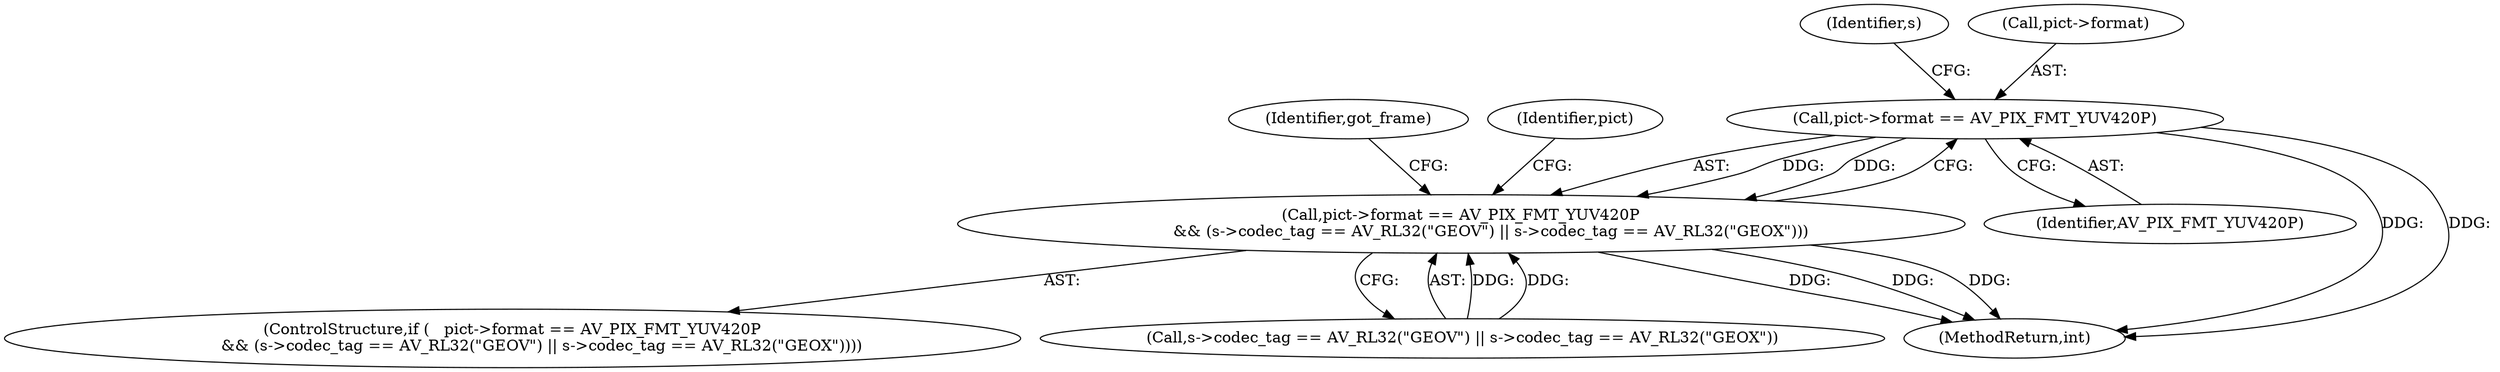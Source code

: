 digraph "0_FFmpeg_bd27a9364ca274ca97f1df6d984e88a0700fb235_0@pointer" {
"1001343" [label="(Call,pict->format == AV_PIX_FMT_YUV420P)"];
"1001342" [label="(Call,pict->format == AV_PIX_FMT_YUV420P\n            && (s->codec_tag == AV_RL32(\"GEOV\") || s->codec_tag == AV_RL32(\"GEOX\")))"];
"1001455" [label="(Identifier,got_frame)"];
"1001341" [label="(ControlStructure,if (   pict->format == AV_PIX_FMT_YUV420P\n            && (s->codec_tag == AV_RL32(\"GEOV\") || s->codec_tag == AV_RL32(\"GEOX\"))))"];
"1001343" [label="(Call,pict->format == AV_PIX_FMT_YUV420P)"];
"1001351" [label="(Identifier,s)"];
"1001342" [label="(Call,pict->format == AV_PIX_FMT_YUV420P\n            && (s->codec_tag == AV_RL32(\"GEOV\") || s->codec_tag == AV_RL32(\"GEOX\")))"];
"1001348" [label="(Call,s->codec_tag == AV_RL32(\"GEOV\") || s->codec_tag == AV_RL32(\"GEOX\"))"];
"1001344" [label="(Call,pict->format)"];
"1001366" [label="(Identifier,pict)"];
"1001347" [label="(Identifier,AV_PIX_FMT_YUV420P)"];
"1001474" [label="(MethodReturn,int)"];
"1001343" -> "1001342"  [label="AST: "];
"1001343" -> "1001347"  [label="CFG: "];
"1001344" -> "1001343"  [label="AST: "];
"1001347" -> "1001343"  [label="AST: "];
"1001351" -> "1001343"  [label="CFG: "];
"1001342" -> "1001343"  [label="CFG: "];
"1001343" -> "1001474"  [label="DDG: "];
"1001343" -> "1001474"  [label="DDG: "];
"1001343" -> "1001342"  [label="DDG: "];
"1001343" -> "1001342"  [label="DDG: "];
"1001342" -> "1001341"  [label="AST: "];
"1001342" -> "1001348"  [label="CFG: "];
"1001348" -> "1001342"  [label="AST: "];
"1001366" -> "1001342"  [label="CFG: "];
"1001455" -> "1001342"  [label="CFG: "];
"1001342" -> "1001474"  [label="DDG: "];
"1001342" -> "1001474"  [label="DDG: "];
"1001342" -> "1001474"  [label="DDG: "];
"1001348" -> "1001342"  [label="DDG: "];
"1001348" -> "1001342"  [label="DDG: "];
}
